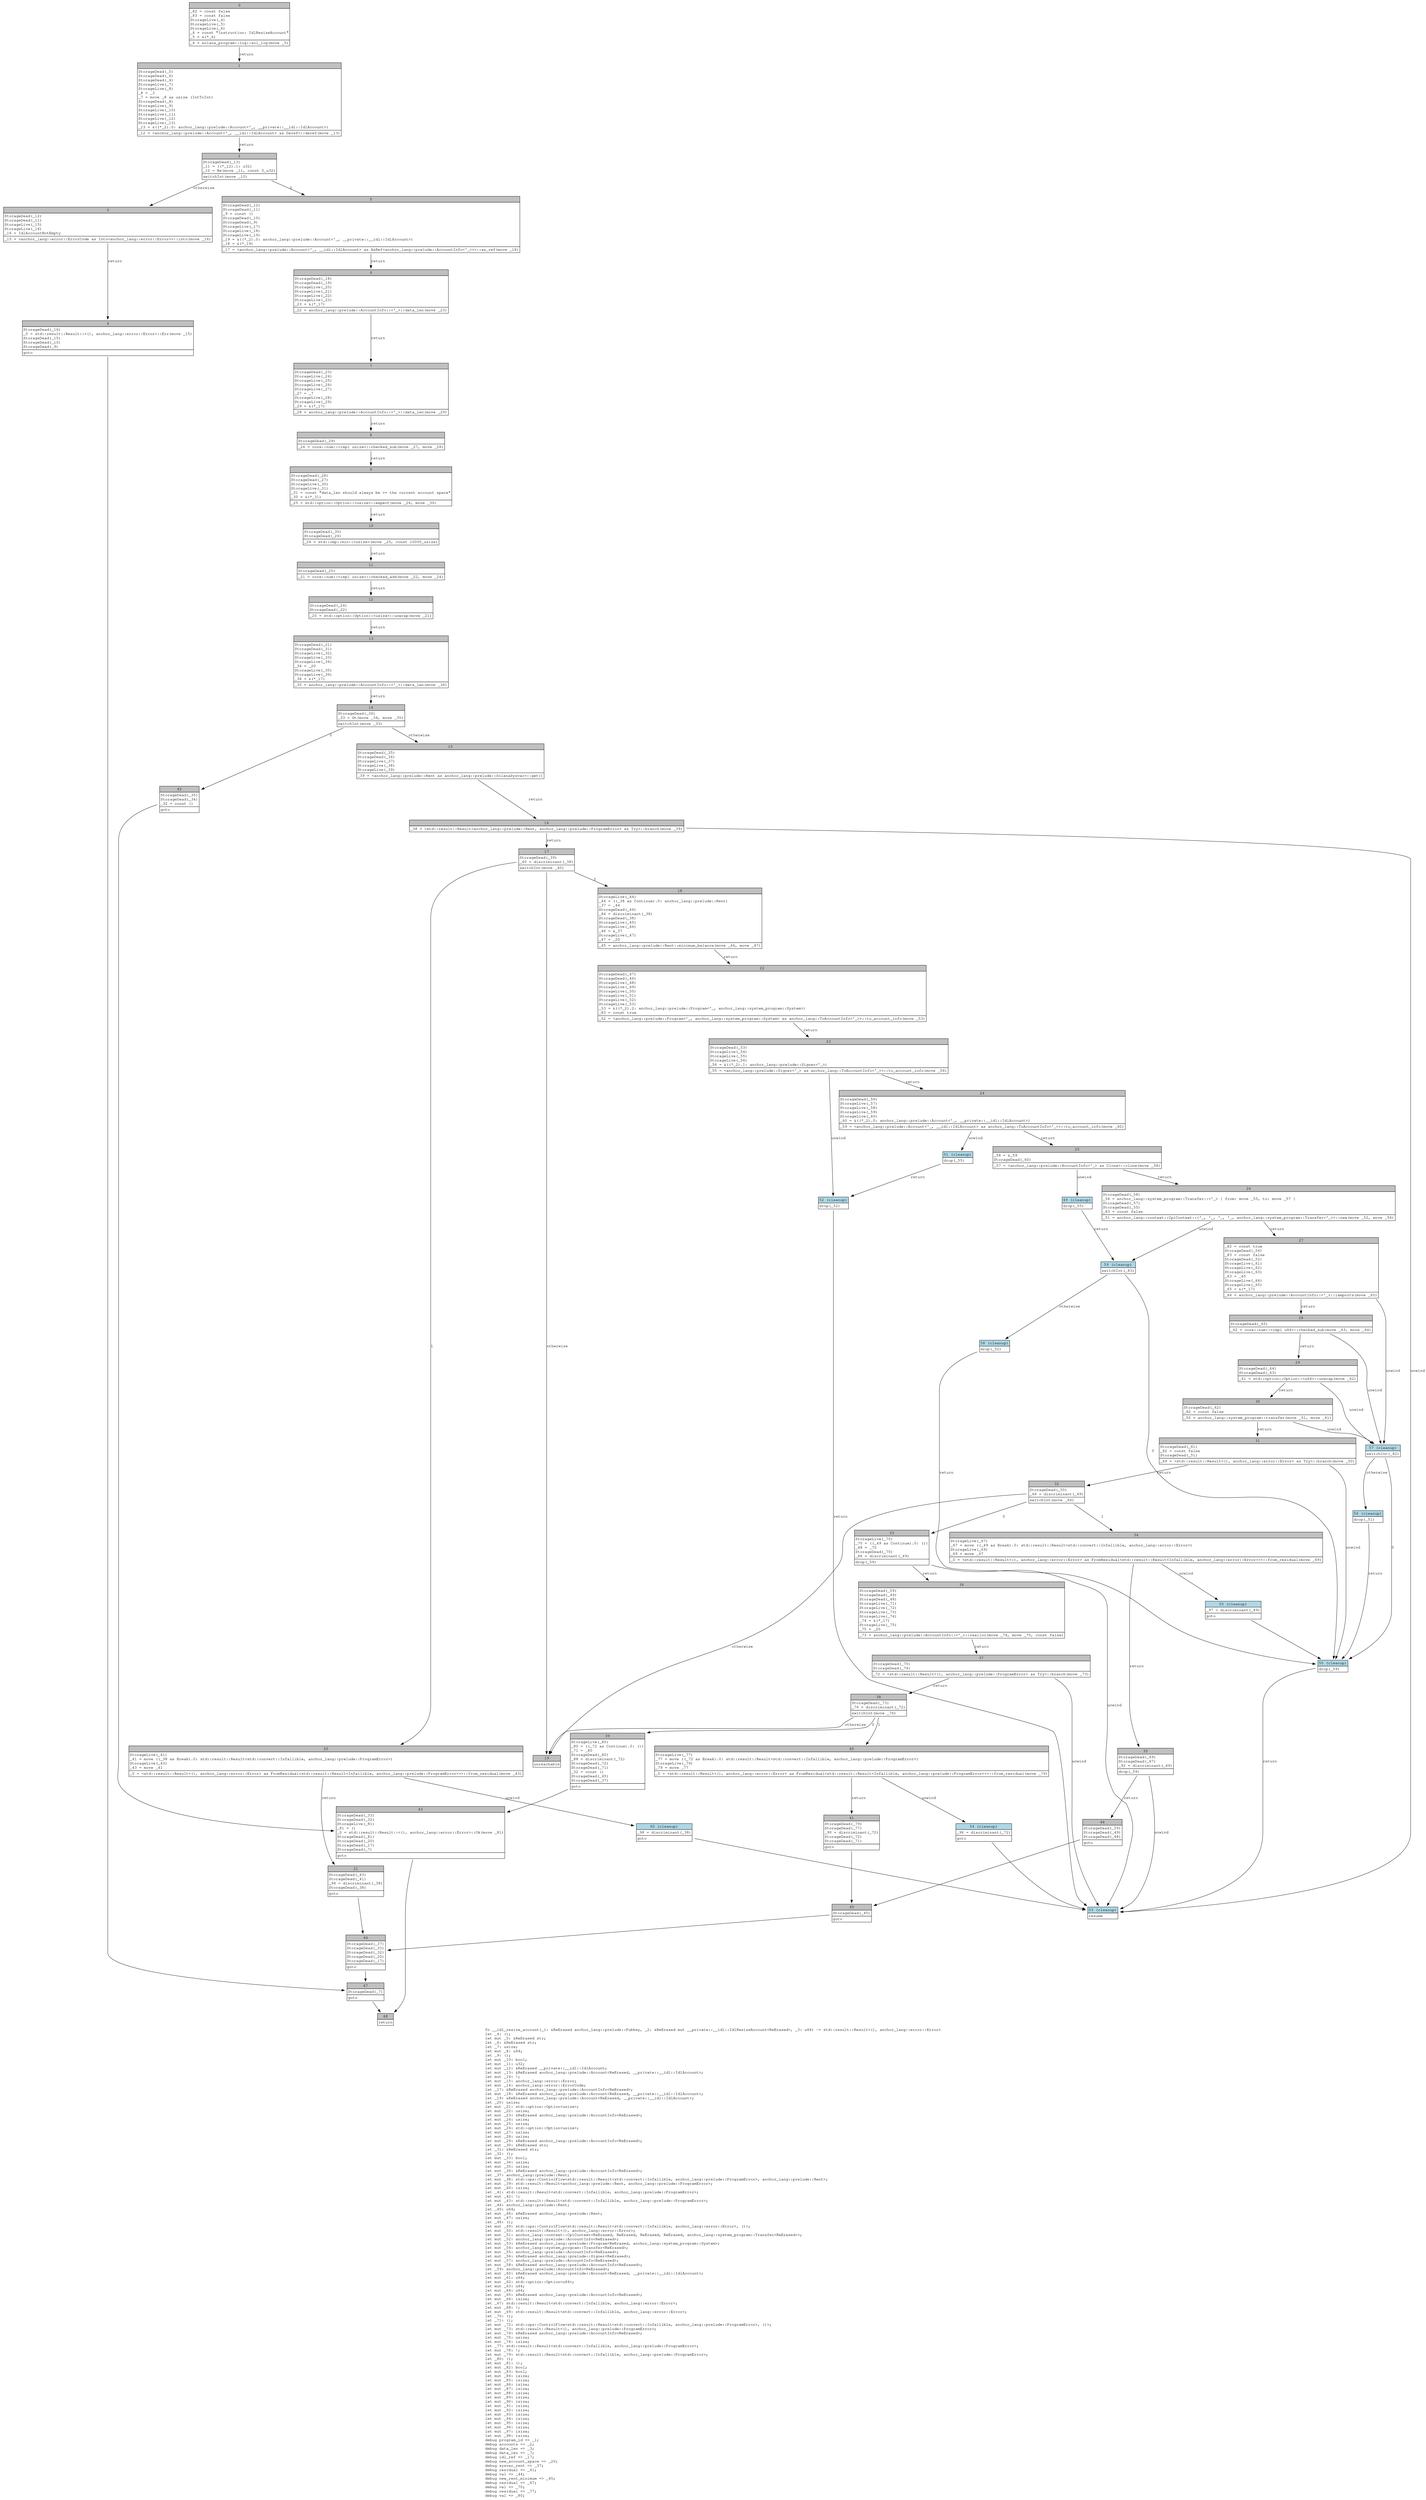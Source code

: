 digraph Mir_0_12487 {
    graph [fontname="Courier, monospace"];
    node [fontname="Courier, monospace"];
    edge [fontname="Courier, monospace"];
    label=<fn __idl_resize_account(_1: &amp;ReErased anchor_lang::prelude::Pubkey, _2: &amp;ReErased mut __private::__idl::IdlResizeAccount&lt;ReErased&gt;, _3: u64) -&gt; std::result::Result&lt;(), anchor_lang::error::Error&gt;<br align="left"/>let _4: ();<br align="left"/>let mut _5: &amp;ReErased str;<br align="left"/>let _6: &amp;ReErased str;<br align="left"/>let _7: usize;<br align="left"/>let mut _8: u64;<br align="left"/>let _9: ();<br align="left"/>let mut _10: bool;<br align="left"/>let mut _11: u32;<br align="left"/>let mut _12: &amp;ReErased __private::__idl::IdlAccount;<br align="left"/>let mut _13: &amp;ReErased anchor_lang::prelude::Account&lt;ReErased, __private::__idl::IdlAccount&gt;;<br align="left"/>let mut _14: !;<br align="left"/>let mut _15: anchor_lang::error::Error;<br align="left"/>let mut _16: anchor_lang::error::ErrorCode;<br align="left"/>let _17: &amp;ReErased anchor_lang::prelude::AccountInfo&lt;ReErased&gt;;<br align="left"/>let mut _18: &amp;ReErased anchor_lang::prelude::Account&lt;ReErased, __private::__idl::IdlAccount&gt;;<br align="left"/>let _19: &amp;ReErased anchor_lang::prelude::Account&lt;ReErased, __private::__idl::IdlAccount&gt;;<br align="left"/>let _20: usize;<br align="left"/>let mut _21: std::option::Option&lt;usize&gt;;<br align="left"/>let mut _22: usize;<br align="left"/>let mut _23: &amp;ReErased anchor_lang::prelude::AccountInfo&lt;ReErased&gt;;<br align="left"/>let mut _24: usize;<br align="left"/>let mut _25: usize;<br align="left"/>let mut _26: std::option::Option&lt;usize&gt;;<br align="left"/>let mut _27: usize;<br align="left"/>let mut _28: usize;<br align="left"/>let mut _29: &amp;ReErased anchor_lang::prelude::AccountInfo&lt;ReErased&gt;;<br align="left"/>let mut _30: &amp;ReErased str;<br align="left"/>let _31: &amp;ReErased str;<br align="left"/>let _32: ();<br align="left"/>let mut _33: bool;<br align="left"/>let mut _34: usize;<br align="left"/>let mut _35: usize;<br align="left"/>let mut _36: &amp;ReErased anchor_lang::prelude::AccountInfo&lt;ReErased&gt;;<br align="left"/>let _37: anchor_lang::prelude::Rent;<br align="left"/>let mut _38: std::ops::ControlFlow&lt;std::result::Result&lt;std::convert::Infallible, anchor_lang::prelude::ProgramError&gt;, anchor_lang::prelude::Rent&gt;;<br align="left"/>let mut _39: std::result::Result&lt;anchor_lang::prelude::Rent, anchor_lang::prelude::ProgramError&gt;;<br align="left"/>let mut _40: isize;<br align="left"/>let _41: std::result::Result&lt;std::convert::Infallible, anchor_lang::prelude::ProgramError&gt;;<br align="left"/>let mut _42: !;<br align="left"/>let mut _43: std::result::Result&lt;std::convert::Infallible, anchor_lang::prelude::ProgramError&gt;;<br align="left"/>let _44: anchor_lang::prelude::Rent;<br align="left"/>let _45: u64;<br align="left"/>let mut _46: &amp;ReErased anchor_lang::prelude::Rent;<br align="left"/>let mut _47: usize;<br align="left"/>let _48: ();<br align="left"/>let mut _49: std::ops::ControlFlow&lt;std::result::Result&lt;std::convert::Infallible, anchor_lang::error::Error&gt;, ()&gt;;<br align="left"/>let mut _50: std::result::Result&lt;(), anchor_lang::error::Error&gt;;<br align="left"/>let mut _51: anchor_lang::context::CpiContext&lt;ReErased, ReErased, ReErased, ReErased, anchor_lang::system_program::Transfer&lt;ReErased&gt;&gt;;<br align="left"/>let mut _52: anchor_lang::prelude::AccountInfo&lt;ReErased&gt;;<br align="left"/>let mut _53: &amp;ReErased anchor_lang::prelude::Program&lt;ReErased, anchor_lang::system_program::System&gt;;<br align="left"/>let mut _54: anchor_lang::system_program::Transfer&lt;ReErased&gt;;<br align="left"/>let mut _55: anchor_lang::prelude::AccountInfo&lt;ReErased&gt;;<br align="left"/>let mut _56: &amp;ReErased anchor_lang::prelude::Signer&lt;ReErased&gt;;<br align="left"/>let mut _57: anchor_lang::prelude::AccountInfo&lt;ReErased&gt;;<br align="left"/>let mut _58: &amp;ReErased anchor_lang::prelude::AccountInfo&lt;ReErased&gt;;<br align="left"/>let _59: anchor_lang::prelude::AccountInfo&lt;ReErased&gt;;<br align="left"/>let mut _60: &amp;ReErased anchor_lang::prelude::Account&lt;ReErased, __private::__idl::IdlAccount&gt;;<br align="left"/>let mut _61: u64;<br align="left"/>let mut _62: std::option::Option&lt;u64&gt;;<br align="left"/>let mut _63: u64;<br align="left"/>let mut _64: u64;<br align="left"/>let mut _65: &amp;ReErased anchor_lang::prelude::AccountInfo&lt;ReErased&gt;;<br align="left"/>let mut _66: isize;<br align="left"/>let _67: std::result::Result&lt;std::convert::Infallible, anchor_lang::error::Error&gt;;<br align="left"/>let mut _68: !;<br align="left"/>let mut _69: std::result::Result&lt;std::convert::Infallible, anchor_lang::error::Error&gt;;<br align="left"/>let _70: ();<br align="left"/>let _71: ();<br align="left"/>let mut _72: std::ops::ControlFlow&lt;std::result::Result&lt;std::convert::Infallible, anchor_lang::prelude::ProgramError&gt;, ()&gt;;<br align="left"/>let mut _73: std::result::Result&lt;(), anchor_lang::prelude::ProgramError&gt;;<br align="left"/>let mut _74: &amp;ReErased anchor_lang::prelude::AccountInfo&lt;ReErased&gt;;<br align="left"/>let mut _75: usize;<br align="left"/>let mut _76: isize;<br align="left"/>let _77: std::result::Result&lt;std::convert::Infallible, anchor_lang::prelude::ProgramError&gt;;<br align="left"/>let mut _78: !;<br align="left"/>let mut _79: std::result::Result&lt;std::convert::Infallible, anchor_lang::prelude::ProgramError&gt;;<br align="left"/>let _80: ();<br align="left"/>let mut _81: ();<br align="left"/>let mut _82: bool;<br align="left"/>let mut _83: bool;<br align="left"/>let mut _84: isize;<br align="left"/>let mut _85: isize;<br align="left"/>let mut _86: isize;<br align="left"/>let mut _87: isize;<br align="left"/>let mut _88: isize;<br align="left"/>let mut _89: isize;<br align="left"/>let mut _90: isize;<br align="left"/>let mut _91: isize;<br align="left"/>let mut _92: isize;<br align="left"/>let mut _93: isize;<br align="left"/>let mut _94: isize;<br align="left"/>let mut _95: isize;<br align="left"/>let mut _96: isize;<br align="left"/>let mut _97: isize;<br align="left"/>let mut _98: isize;<br align="left"/>debug program_id =&gt; _1;<br align="left"/>debug accounts =&gt; _2;<br align="left"/>debug data_len =&gt; _3;<br align="left"/>debug data_len =&gt; _7;<br align="left"/>debug idl_ref =&gt; _17;<br align="left"/>debug new_account_space =&gt; _20;<br align="left"/>debug sysvar_rent =&gt; _37;<br align="left"/>debug residual =&gt; _41;<br align="left"/>debug val =&gt; _44;<br align="left"/>debug new_rent_minimum =&gt; _45;<br align="left"/>debug residual =&gt; _67;<br align="left"/>debug val =&gt; _70;<br align="left"/>debug residual =&gt; _77;<br align="left"/>debug val =&gt; _80;<br align="left"/>>;
    bb0__0_12487 [shape="none", label=<<table border="0" cellborder="1" cellspacing="0"><tr><td bgcolor="gray" align="center" colspan="1">0</td></tr><tr><td align="left" balign="left">_82 = const false<br/>_83 = const false<br/>StorageLive(_4)<br/>StorageLive(_5)<br/>StorageLive(_6)<br/>_6 = const &quot;Instruction: IdlResizeAccount&quot;<br/>_5 = &amp;(*_6)<br/></td></tr><tr><td align="left">_4 = solana_program::log::sol_log(move _5)</td></tr></table>>];
    bb1__0_12487 [shape="none", label=<<table border="0" cellborder="1" cellspacing="0"><tr><td bgcolor="gray" align="center" colspan="1">1</td></tr><tr><td align="left" balign="left">StorageDead(_5)<br/>StorageDead(_6)<br/>StorageDead(_4)<br/>StorageLive(_7)<br/>StorageLive(_8)<br/>_8 = _3<br/>_7 = move _8 as usize (IntToInt)<br/>StorageDead(_8)<br/>StorageLive(_9)<br/>StorageLive(_10)<br/>StorageLive(_11)<br/>StorageLive(_12)<br/>StorageLive(_13)<br/>_13 = &amp;((*_2).0: anchor_lang::prelude::Account&lt;'_, __private::__idl::IdlAccount&gt;)<br/></td></tr><tr><td align="left">_12 = &lt;anchor_lang::prelude::Account&lt;'_, __idl::IdlAccount&gt; as Deref&gt;::deref(move _13)</td></tr></table>>];
    bb2__0_12487 [shape="none", label=<<table border="0" cellborder="1" cellspacing="0"><tr><td bgcolor="gray" align="center" colspan="1">2</td></tr><tr><td align="left" balign="left">StorageDead(_13)<br/>_11 = ((*_12).1: u32)<br/>_10 = Ne(move _11, const 0_u32)<br/></td></tr><tr><td align="left">switchInt(move _10)</td></tr></table>>];
    bb3__0_12487 [shape="none", label=<<table border="0" cellborder="1" cellspacing="0"><tr><td bgcolor="gray" align="center" colspan="1">3</td></tr><tr><td align="left" balign="left">StorageDead(_12)<br/>StorageDead(_11)<br/>StorageLive(_15)<br/>StorageLive(_16)<br/>_16 = IdlAccountNotEmpty<br/></td></tr><tr><td align="left">_15 = &lt;anchor_lang::error::ErrorCode as Into&lt;anchor_lang::error::Error&gt;&gt;::into(move _16)</td></tr></table>>];
    bb4__0_12487 [shape="none", label=<<table border="0" cellborder="1" cellspacing="0"><tr><td bgcolor="gray" align="center" colspan="1">4</td></tr><tr><td align="left" balign="left">StorageDead(_16)<br/>_0 = std::result::Result::&lt;(), anchor_lang::error::Error&gt;::Err(move _15)<br/>StorageDead(_15)<br/>StorageDead(_10)<br/>StorageDead(_9)<br/></td></tr><tr><td align="left">goto</td></tr></table>>];
    bb5__0_12487 [shape="none", label=<<table border="0" cellborder="1" cellspacing="0"><tr><td bgcolor="gray" align="center" colspan="1">5</td></tr><tr><td align="left" balign="left">StorageDead(_12)<br/>StorageDead(_11)<br/>_9 = const ()<br/>StorageDead(_10)<br/>StorageDead(_9)<br/>StorageLive(_17)<br/>StorageLive(_18)<br/>StorageLive(_19)<br/>_19 = &amp;((*_2).0: anchor_lang::prelude::Account&lt;'_, __private::__idl::IdlAccount&gt;)<br/>_18 = &amp;(*_19)<br/></td></tr><tr><td align="left">_17 = &lt;anchor_lang::prelude::Account&lt;'_, __idl::IdlAccount&gt; as AsRef&lt;anchor_lang::prelude::AccountInfo&lt;'_&gt;&gt;&gt;::as_ref(move _18)</td></tr></table>>];
    bb6__0_12487 [shape="none", label=<<table border="0" cellborder="1" cellspacing="0"><tr><td bgcolor="gray" align="center" colspan="1">6</td></tr><tr><td align="left" balign="left">StorageDead(_18)<br/>StorageDead(_19)<br/>StorageLive(_20)<br/>StorageLive(_21)<br/>StorageLive(_22)<br/>StorageLive(_23)<br/>_23 = &amp;(*_17)<br/></td></tr><tr><td align="left">_22 = anchor_lang::prelude::AccountInfo::&lt;'_&gt;::data_len(move _23)</td></tr></table>>];
    bb7__0_12487 [shape="none", label=<<table border="0" cellborder="1" cellspacing="0"><tr><td bgcolor="gray" align="center" colspan="1">7</td></tr><tr><td align="left" balign="left">StorageDead(_23)<br/>StorageLive(_24)<br/>StorageLive(_25)<br/>StorageLive(_26)<br/>StorageLive(_27)<br/>_27 = _7<br/>StorageLive(_28)<br/>StorageLive(_29)<br/>_29 = &amp;(*_17)<br/></td></tr><tr><td align="left">_28 = anchor_lang::prelude::AccountInfo::&lt;'_&gt;::data_len(move _29)</td></tr></table>>];
    bb8__0_12487 [shape="none", label=<<table border="0" cellborder="1" cellspacing="0"><tr><td bgcolor="gray" align="center" colspan="1">8</td></tr><tr><td align="left" balign="left">StorageDead(_29)<br/></td></tr><tr><td align="left">_26 = core::num::&lt;impl usize&gt;::checked_sub(move _27, move _28)</td></tr></table>>];
    bb9__0_12487 [shape="none", label=<<table border="0" cellborder="1" cellspacing="0"><tr><td bgcolor="gray" align="center" colspan="1">9</td></tr><tr><td align="left" balign="left">StorageDead(_28)<br/>StorageDead(_27)<br/>StorageLive(_30)<br/>StorageLive(_31)<br/>_31 = const &quot;data_len should always be &gt;= the current account space&quot;<br/>_30 = &amp;(*_31)<br/></td></tr><tr><td align="left">_25 = std::option::Option::&lt;usize&gt;::expect(move _26, move _30)</td></tr></table>>];
    bb10__0_12487 [shape="none", label=<<table border="0" cellborder="1" cellspacing="0"><tr><td bgcolor="gray" align="center" colspan="1">10</td></tr><tr><td align="left" balign="left">StorageDead(_30)<br/>StorageDead(_26)<br/></td></tr><tr><td align="left">_24 = std::cmp::min::&lt;usize&gt;(move _25, const 10000_usize)</td></tr></table>>];
    bb11__0_12487 [shape="none", label=<<table border="0" cellborder="1" cellspacing="0"><tr><td bgcolor="gray" align="center" colspan="1">11</td></tr><tr><td align="left" balign="left">StorageDead(_25)<br/></td></tr><tr><td align="left">_21 = core::num::&lt;impl usize&gt;::checked_add(move _22, move _24)</td></tr></table>>];
    bb12__0_12487 [shape="none", label=<<table border="0" cellborder="1" cellspacing="0"><tr><td bgcolor="gray" align="center" colspan="1">12</td></tr><tr><td align="left" balign="left">StorageDead(_24)<br/>StorageDead(_22)<br/></td></tr><tr><td align="left">_20 = std::option::Option::&lt;usize&gt;::unwrap(move _21)</td></tr></table>>];
    bb13__0_12487 [shape="none", label=<<table border="0" cellborder="1" cellspacing="0"><tr><td bgcolor="gray" align="center" colspan="1">13</td></tr><tr><td align="left" balign="left">StorageDead(_21)<br/>StorageDead(_31)<br/>StorageLive(_32)<br/>StorageLive(_33)<br/>StorageLive(_34)<br/>_34 = _20<br/>StorageLive(_35)<br/>StorageLive(_36)<br/>_36 = &amp;(*_17)<br/></td></tr><tr><td align="left">_35 = anchor_lang::prelude::AccountInfo::&lt;'_&gt;::data_len(move _36)</td></tr></table>>];
    bb14__0_12487 [shape="none", label=<<table border="0" cellborder="1" cellspacing="0"><tr><td bgcolor="gray" align="center" colspan="1">14</td></tr><tr><td align="left" balign="left">StorageDead(_36)<br/>_33 = Gt(move _34, move _35)<br/></td></tr><tr><td align="left">switchInt(move _33)</td></tr></table>>];
    bb15__0_12487 [shape="none", label=<<table border="0" cellborder="1" cellspacing="0"><tr><td bgcolor="gray" align="center" colspan="1">15</td></tr><tr><td align="left" balign="left">StorageDead(_35)<br/>StorageDead(_34)<br/>StorageLive(_37)<br/>StorageLive(_38)<br/>StorageLive(_39)<br/></td></tr><tr><td align="left">_39 = &lt;anchor_lang::prelude::Rent as anchor_lang::prelude::SolanaSysvar&gt;::get()</td></tr></table>>];
    bb16__0_12487 [shape="none", label=<<table border="0" cellborder="1" cellspacing="0"><tr><td bgcolor="gray" align="center" colspan="1">16</td></tr><tr><td align="left">_38 = &lt;std::result::Result&lt;anchor_lang::prelude::Rent, anchor_lang::prelude::ProgramError&gt; as Try&gt;::branch(move _39)</td></tr></table>>];
    bb17__0_12487 [shape="none", label=<<table border="0" cellborder="1" cellspacing="0"><tr><td bgcolor="gray" align="center" colspan="1">17</td></tr><tr><td align="left" balign="left">StorageDead(_39)<br/>_40 = discriminant(_38)<br/></td></tr><tr><td align="left">switchInt(move _40)</td></tr></table>>];
    bb18__0_12487 [shape="none", label=<<table border="0" cellborder="1" cellspacing="0"><tr><td bgcolor="gray" align="center" colspan="1">18</td></tr><tr><td align="left" balign="left">StorageLive(_44)<br/>_44 = ((_38 as Continue).0: anchor_lang::prelude::Rent)<br/>_37 = _44<br/>StorageDead(_44)<br/>_84 = discriminant(_38)<br/>StorageDead(_38)<br/>StorageLive(_45)<br/>StorageLive(_46)<br/>_46 = &amp;_37<br/>StorageLive(_47)<br/>_47 = _20<br/></td></tr><tr><td align="left">_45 = anchor_lang::prelude::Rent::minimum_balance(move _46, move _47)</td></tr></table>>];
    bb19__0_12487 [shape="none", label=<<table border="0" cellborder="1" cellspacing="0"><tr><td bgcolor="gray" align="center" colspan="1">19</td></tr><tr><td align="left">unreachable</td></tr></table>>];
    bb20__0_12487 [shape="none", label=<<table border="0" cellborder="1" cellspacing="0"><tr><td bgcolor="gray" align="center" colspan="1">20</td></tr><tr><td align="left" balign="left">StorageLive(_41)<br/>_41 = move ((_38 as Break).0: std::result::Result&lt;std::convert::Infallible, anchor_lang::prelude::ProgramError&gt;)<br/>StorageLive(_43)<br/>_43 = move _41<br/></td></tr><tr><td align="left">_0 = &lt;std::result::Result&lt;(), anchor_lang::error::Error&gt; as FromResidual&lt;std::result::Result&lt;Infallible, anchor_lang::prelude::ProgramError&gt;&gt;&gt;::from_residual(move _43)</td></tr></table>>];
    bb21__0_12487 [shape="none", label=<<table border="0" cellborder="1" cellspacing="0"><tr><td bgcolor="gray" align="center" colspan="1">21</td></tr><tr><td align="left" balign="left">StorageDead(_43)<br/>StorageDead(_41)<br/>_94 = discriminant(_38)<br/>StorageDead(_38)<br/></td></tr><tr><td align="left">goto</td></tr></table>>];
    bb22__0_12487 [shape="none", label=<<table border="0" cellborder="1" cellspacing="0"><tr><td bgcolor="gray" align="center" colspan="1">22</td></tr><tr><td align="left" balign="left">StorageDead(_47)<br/>StorageDead(_46)<br/>StorageLive(_48)<br/>StorageLive(_49)<br/>StorageLive(_50)<br/>StorageLive(_51)<br/>StorageLive(_52)<br/>StorageLive(_53)<br/>_53 = &amp;((*_2).2: anchor_lang::prelude::Program&lt;'_, anchor_lang::system_program::System&gt;)<br/>_83 = const true<br/></td></tr><tr><td align="left">_52 = &lt;anchor_lang::prelude::Program&lt;'_, anchor_lang::system_program::System&gt; as anchor_lang::ToAccountInfo&lt;'_&gt;&gt;::to_account_info(move _53)</td></tr></table>>];
    bb23__0_12487 [shape="none", label=<<table border="0" cellborder="1" cellspacing="0"><tr><td bgcolor="gray" align="center" colspan="1">23</td></tr><tr><td align="left" balign="left">StorageDead(_53)<br/>StorageLive(_54)<br/>StorageLive(_55)<br/>StorageLive(_56)<br/>_56 = &amp;((*_2).1: anchor_lang::prelude::Signer&lt;'_&gt;)<br/></td></tr><tr><td align="left">_55 = &lt;anchor_lang::prelude::Signer&lt;'_&gt; as anchor_lang::ToAccountInfo&lt;'_&gt;&gt;::to_account_info(move _56)</td></tr></table>>];
    bb24__0_12487 [shape="none", label=<<table border="0" cellborder="1" cellspacing="0"><tr><td bgcolor="gray" align="center" colspan="1">24</td></tr><tr><td align="left" balign="left">StorageDead(_56)<br/>StorageLive(_57)<br/>StorageLive(_58)<br/>StorageLive(_59)<br/>StorageLive(_60)<br/>_60 = &amp;((*_2).0: anchor_lang::prelude::Account&lt;'_, __private::__idl::IdlAccount&gt;)<br/></td></tr><tr><td align="left">_59 = &lt;anchor_lang::prelude::Account&lt;'_, __idl::IdlAccount&gt; as anchor_lang::ToAccountInfo&lt;'_&gt;&gt;::to_account_info(move _60)</td></tr></table>>];
    bb25__0_12487 [shape="none", label=<<table border="0" cellborder="1" cellspacing="0"><tr><td bgcolor="gray" align="center" colspan="1">25</td></tr><tr><td align="left" balign="left">_58 = &amp;_59<br/>StorageDead(_60)<br/></td></tr><tr><td align="left">_57 = &lt;anchor_lang::prelude::AccountInfo&lt;'_&gt; as Clone&gt;::clone(move _58)</td></tr></table>>];
    bb26__0_12487 [shape="none", label=<<table border="0" cellborder="1" cellspacing="0"><tr><td bgcolor="gray" align="center" colspan="1">26</td></tr><tr><td align="left" balign="left">StorageDead(_58)<br/>_54 = anchor_lang::system_program::Transfer::&lt;'_&gt; { from: move _55, to: move _57 }<br/>StorageDead(_57)<br/>StorageDead(_55)<br/>_83 = const false<br/></td></tr><tr><td align="left">_51 = anchor_lang::context::CpiContext::&lt;'_, '_, '_, '_, anchor_lang::system_program::Transfer&lt;'_&gt;&gt;::new(move _52, move _54)</td></tr></table>>];
    bb27__0_12487 [shape="none", label=<<table border="0" cellborder="1" cellspacing="0"><tr><td bgcolor="gray" align="center" colspan="1">27</td></tr><tr><td align="left" balign="left">_82 = const true<br/>StorageDead(_54)<br/>_83 = const false<br/>StorageDead(_52)<br/>StorageLive(_61)<br/>StorageLive(_62)<br/>StorageLive(_63)<br/>_63 = _45<br/>StorageLive(_64)<br/>StorageLive(_65)<br/>_65 = &amp;(*_17)<br/></td></tr><tr><td align="left">_64 = anchor_lang::prelude::AccountInfo::&lt;'_&gt;::lamports(move _65)</td></tr></table>>];
    bb28__0_12487 [shape="none", label=<<table border="0" cellborder="1" cellspacing="0"><tr><td bgcolor="gray" align="center" colspan="1">28</td></tr><tr><td align="left" balign="left">StorageDead(_65)<br/></td></tr><tr><td align="left">_62 = core::num::&lt;impl u64&gt;::checked_sub(move _63, move _64)</td></tr></table>>];
    bb29__0_12487 [shape="none", label=<<table border="0" cellborder="1" cellspacing="0"><tr><td bgcolor="gray" align="center" colspan="1">29</td></tr><tr><td align="left" balign="left">StorageDead(_64)<br/>StorageDead(_63)<br/></td></tr><tr><td align="left">_61 = std::option::Option::&lt;u64&gt;::unwrap(move _62)</td></tr></table>>];
    bb30__0_12487 [shape="none", label=<<table border="0" cellborder="1" cellspacing="0"><tr><td bgcolor="gray" align="center" colspan="1">30</td></tr><tr><td align="left" balign="left">StorageDead(_62)<br/>_82 = const false<br/></td></tr><tr><td align="left">_50 = anchor_lang::system_program::transfer(move _51, move _61)</td></tr></table>>];
    bb31__0_12487 [shape="none", label=<<table border="0" cellborder="1" cellspacing="0"><tr><td bgcolor="gray" align="center" colspan="1">31</td></tr><tr><td align="left" balign="left">StorageDead(_61)<br/>_82 = const false<br/>StorageDead(_51)<br/></td></tr><tr><td align="left">_49 = &lt;std::result::Result&lt;(), anchor_lang::error::Error&gt; as Try&gt;::branch(move _50)</td></tr></table>>];
    bb32__0_12487 [shape="none", label=<<table border="0" cellborder="1" cellspacing="0"><tr><td bgcolor="gray" align="center" colspan="1">32</td></tr><tr><td align="left" balign="left">StorageDead(_50)<br/>_66 = discriminant(_49)<br/></td></tr><tr><td align="left">switchInt(move _66)</td></tr></table>>];
    bb33__0_12487 [shape="none", label=<<table border="0" cellborder="1" cellspacing="0"><tr><td bgcolor="gray" align="center" colspan="1">33</td></tr><tr><td align="left" balign="left">StorageLive(_70)<br/>_70 = ((_49 as Continue).0: ())<br/>_48 = _70<br/>StorageDead(_70)<br/>_86 = discriminant(_49)<br/></td></tr><tr><td align="left">drop(_59)</td></tr></table>>];
    bb34__0_12487 [shape="none", label=<<table border="0" cellborder="1" cellspacing="0"><tr><td bgcolor="gray" align="center" colspan="1">34</td></tr><tr><td align="left" balign="left">StorageLive(_67)<br/>_67 = move ((_49 as Break).0: std::result::Result&lt;std::convert::Infallible, anchor_lang::error::Error&gt;)<br/>StorageLive(_69)<br/>_69 = move _67<br/></td></tr><tr><td align="left">_0 = &lt;std::result::Result&lt;(), anchor_lang::error::Error&gt; as FromResidual&lt;std::result::Result&lt;Infallible, anchor_lang::error::Error&gt;&gt;&gt;::from_residual(move _69)</td></tr></table>>];
    bb35__0_12487 [shape="none", label=<<table border="0" cellborder="1" cellspacing="0"><tr><td bgcolor="gray" align="center" colspan="1">35</td></tr><tr><td align="left" balign="left">StorageDead(_69)<br/>StorageDead(_67)<br/>_92 = discriminant(_49)<br/></td></tr><tr><td align="left">drop(_59)</td></tr></table>>];
    bb36__0_12487 [shape="none", label=<<table border="0" cellborder="1" cellspacing="0"><tr><td bgcolor="gray" align="center" colspan="1">36</td></tr><tr><td align="left" balign="left">StorageDead(_59)<br/>StorageDead(_49)<br/>StorageDead(_48)<br/>StorageLive(_71)<br/>StorageLive(_72)<br/>StorageLive(_73)<br/>StorageLive(_74)<br/>_74 = &amp;(*_17)<br/>StorageLive(_75)<br/>_75 = _20<br/></td></tr><tr><td align="left">_73 = anchor_lang::prelude::AccountInfo::&lt;'_&gt;::realloc(move _74, move _75, const false)</td></tr></table>>];
    bb37__0_12487 [shape="none", label=<<table border="0" cellborder="1" cellspacing="0"><tr><td bgcolor="gray" align="center" colspan="1">37</td></tr><tr><td align="left" balign="left">StorageDead(_75)<br/>StorageDead(_74)<br/></td></tr><tr><td align="left">_72 = &lt;std::result::Result&lt;(), anchor_lang::prelude::ProgramError&gt; as Try&gt;::branch(move _73)</td></tr></table>>];
    bb38__0_12487 [shape="none", label=<<table border="0" cellborder="1" cellspacing="0"><tr><td bgcolor="gray" align="center" colspan="1">38</td></tr><tr><td align="left" balign="left">StorageDead(_73)<br/>_76 = discriminant(_72)<br/></td></tr><tr><td align="left">switchInt(move _76)</td></tr></table>>];
    bb39__0_12487 [shape="none", label=<<table border="0" cellborder="1" cellspacing="0"><tr><td bgcolor="gray" align="center" colspan="1">39</td></tr><tr><td align="left" balign="left">StorageLive(_80)<br/>_80 = ((_72 as Continue).0: ())<br/>_71 = _80<br/>StorageDead(_80)<br/>_88 = discriminant(_72)<br/>StorageDead(_72)<br/>StorageDead(_71)<br/>_32 = const ()<br/>StorageDead(_45)<br/>StorageDead(_37)<br/></td></tr><tr><td align="left">goto</td></tr></table>>];
    bb40__0_12487 [shape="none", label=<<table border="0" cellborder="1" cellspacing="0"><tr><td bgcolor="gray" align="center" colspan="1">40</td></tr><tr><td align="left" balign="left">StorageLive(_77)<br/>_77 = move ((_72 as Break).0: std::result::Result&lt;std::convert::Infallible, anchor_lang::prelude::ProgramError&gt;)<br/>StorageLive(_79)<br/>_79 = move _77<br/></td></tr><tr><td align="left">_0 = &lt;std::result::Result&lt;(), anchor_lang::error::Error&gt; as FromResidual&lt;std::result::Result&lt;Infallible, anchor_lang::prelude::ProgramError&gt;&gt;&gt;::from_residual(move _79)</td></tr></table>>];
    bb41__0_12487 [shape="none", label=<<table border="0" cellborder="1" cellspacing="0"><tr><td bgcolor="gray" align="center" colspan="1">41</td></tr><tr><td align="left" balign="left">StorageDead(_79)<br/>StorageDead(_77)<br/>_90 = discriminant(_72)<br/>StorageDead(_72)<br/>StorageDead(_71)<br/></td></tr><tr><td align="left">goto</td></tr></table>>];
    bb42__0_12487 [shape="none", label=<<table border="0" cellborder="1" cellspacing="0"><tr><td bgcolor="gray" align="center" colspan="1">42</td></tr><tr><td align="left" balign="left">StorageDead(_35)<br/>StorageDead(_34)<br/>_32 = const ()<br/></td></tr><tr><td align="left">goto</td></tr></table>>];
    bb43__0_12487 [shape="none", label=<<table border="0" cellborder="1" cellspacing="0"><tr><td bgcolor="gray" align="center" colspan="1">43</td></tr><tr><td align="left" balign="left">StorageDead(_33)<br/>StorageDead(_32)<br/>StorageLive(_81)<br/>_81 = ()<br/>_0 = std::result::Result::&lt;(), anchor_lang::error::Error&gt;::Ok(move _81)<br/>StorageDead(_81)<br/>StorageDead(_20)<br/>StorageDead(_17)<br/>StorageDead(_7)<br/></td></tr><tr><td align="left">goto</td></tr></table>>];
    bb44__0_12487 [shape="none", label=<<table border="0" cellborder="1" cellspacing="0"><tr><td bgcolor="gray" align="center" colspan="1">44</td></tr><tr><td align="left" balign="left">StorageDead(_59)<br/>StorageDead(_49)<br/>StorageDead(_48)<br/></td></tr><tr><td align="left">goto</td></tr></table>>];
    bb45__0_12487 [shape="none", label=<<table border="0" cellborder="1" cellspacing="0"><tr><td bgcolor="gray" align="center" colspan="1">45</td></tr><tr><td align="left" balign="left">StorageDead(_45)<br/></td></tr><tr><td align="left">goto</td></tr></table>>];
    bb46__0_12487 [shape="none", label=<<table border="0" cellborder="1" cellspacing="0"><tr><td bgcolor="gray" align="center" colspan="1">46</td></tr><tr><td align="left" balign="left">StorageDead(_37)<br/>StorageDead(_33)<br/>StorageDead(_32)<br/>StorageDead(_20)<br/>StorageDead(_17)<br/></td></tr><tr><td align="left">goto</td></tr></table>>];
    bb47__0_12487 [shape="none", label=<<table border="0" cellborder="1" cellspacing="0"><tr><td bgcolor="gray" align="center" colspan="1">47</td></tr><tr><td align="left" balign="left">StorageDead(_7)<br/></td></tr><tr><td align="left">goto</td></tr></table>>];
    bb48__0_12487 [shape="none", label=<<table border="0" cellborder="1" cellspacing="0"><tr><td bgcolor="gray" align="center" colspan="1">48</td></tr><tr><td align="left">return</td></tr></table>>];
    bb49__0_12487 [shape="none", label=<<table border="0" cellborder="1" cellspacing="0"><tr><td bgcolor="lightblue" align="center" colspan="1">49 (cleanup)</td></tr><tr><td align="left">drop(_55)</td></tr></table>>];
    bb50__0_12487 [shape="none", label=<<table border="0" cellborder="1" cellspacing="0"><tr><td bgcolor="lightblue" align="center" colspan="1">50 (cleanup)</td></tr><tr><td align="left">drop(_59)</td></tr></table>>];
    bb51__0_12487 [shape="none", label=<<table border="0" cellborder="1" cellspacing="0"><tr><td bgcolor="lightblue" align="center" colspan="1">51 (cleanup)</td></tr><tr><td align="left">drop(_55)</td></tr></table>>];
    bb52__0_12487 [shape="none", label=<<table border="0" cellborder="1" cellspacing="0"><tr><td bgcolor="lightblue" align="center" colspan="1">52 (cleanup)</td></tr><tr><td align="left">drop(_52)</td></tr></table>>];
    bb53__0_12487 [shape="none", label=<<table border="0" cellborder="1" cellspacing="0"><tr><td bgcolor="lightblue" align="center" colspan="1">53 (cleanup)</td></tr><tr><td align="left">resume</td></tr></table>>];
    bb54__0_12487 [shape="none", label=<<table border="0" cellborder="1" cellspacing="0"><tr><td bgcolor="lightblue" align="center" colspan="1">54 (cleanup)</td></tr><tr><td align="left" balign="left">_96 = discriminant(_72)<br/></td></tr><tr><td align="left">goto</td></tr></table>>];
    bb55__0_12487 [shape="none", label=<<table border="0" cellborder="1" cellspacing="0"><tr><td bgcolor="lightblue" align="center" colspan="1">55 (cleanup)</td></tr><tr><td align="left" balign="left">_97 = discriminant(_49)<br/></td></tr><tr><td align="left">goto</td></tr></table>>];
    bb56__0_12487 [shape="none", label=<<table border="0" cellborder="1" cellspacing="0"><tr><td bgcolor="lightblue" align="center" colspan="1">56 (cleanup)</td></tr><tr><td align="left">drop(_51)</td></tr></table>>];
    bb57__0_12487 [shape="none", label=<<table border="0" cellborder="1" cellspacing="0"><tr><td bgcolor="lightblue" align="center" colspan="1">57 (cleanup)</td></tr><tr><td align="left">switchInt(_82)</td></tr></table>>];
    bb58__0_12487 [shape="none", label=<<table border="0" cellborder="1" cellspacing="0"><tr><td bgcolor="lightblue" align="center" colspan="1">58 (cleanup)</td></tr><tr><td align="left">drop(_52)</td></tr></table>>];
    bb59__0_12487 [shape="none", label=<<table border="0" cellborder="1" cellspacing="0"><tr><td bgcolor="lightblue" align="center" colspan="1">59 (cleanup)</td></tr><tr><td align="left">switchInt(_83)</td></tr></table>>];
    bb60__0_12487 [shape="none", label=<<table border="0" cellborder="1" cellspacing="0"><tr><td bgcolor="lightblue" align="center" colspan="1">60 (cleanup)</td></tr><tr><td align="left" balign="left">_98 = discriminant(_38)<br/></td></tr><tr><td align="left">goto</td></tr></table>>];
    bb0__0_12487 -> bb1__0_12487 [label="return"];
    bb1__0_12487 -> bb2__0_12487 [label="return"];
    bb2__0_12487 -> bb5__0_12487 [label="0"];
    bb2__0_12487 -> bb3__0_12487 [label="otherwise"];
    bb3__0_12487 -> bb4__0_12487 [label="return"];
    bb4__0_12487 -> bb47__0_12487 [label=""];
    bb5__0_12487 -> bb6__0_12487 [label="return"];
    bb6__0_12487 -> bb7__0_12487 [label="return"];
    bb7__0_12487 -> bb8__0_12487 [label="return"];
    bb8__0_12487 -> bb9__0_12487 [label="return"];
    bb9__0_12487 -> bb10__0_12487 [label="return"];
    bb10__0_12487 -> bb11__0_12487 [label="return"];
    bb11__0_12487 -> bb12__0_12487 [label="return"];
    bb12__0_12487 -> bb13__0_12487 [label="return"];
    bb13__0_12487 -> bb14__0_12487 [label="return"];
    bb14__0_12487 -> bb42__0_12487 [label="0"];
    bb14__0_12487 -> bb15__0_12487 [label="otherwise"];
    bb15__0_12487 -> bb16__0_12487 [label="return"];
    bb16__0_12487 -> bb17__0_12487 [label="return"];
    bb16__0_12487 -> bb53__0_12487 [label="unwind"];
    bb17__0_12487 -> bb18__0_12487 [label="0"];
    bb17__0_12487 -> bb20__0_12487 [label="1"];
    bb17__0_12487 -> bb19__0_12487 [label="otherwise"];
    bb18__0_12487 -> bb22__0_12487 [label="return"];
    bb20__0_12487 -> bb21__0_12487 [label="return"];
    bb20__0_12487 -> bb60__0_12487 [label="unwind"];
    bb21__0_12487 -> bb46__0_12487 [label=""];
    bb22__0_12487 -> bb23__0_12487 [label="return"];
    bb23__0_12487 -> bb24__0_12487 [label="return"];
    bb23__0_12487 -> bb52__0_12487 [label="unwind"];
    bb24__0_12487 -> bb25__0_12487 [label="return"];
    bb24__0_12487 -> bb51__0_12487 [label="unwind"];
    bb25__0_12487 -> bb26__0_12487 [label="return"];
    bb25__0_12487 -> bb49__0_12487 [label="unwind"];
    bb26__0_12487 -> bb27__0_12487 [label="return"];
    bb26__0_12487 -> bb59__0_12487 [label="unwind"];
    bb27__0_12487 -> bb28__0_12487 [label="return"];
    bb27__0_12487 -> bb57__0_12487 [label="unwind"];
    bb28__0_12487 -> bb29__0_12487 [label="return"];
    bb28__0_12487 -> bb57__0_12487 [label="unwind"];
    bb29__0_12487 -> bb30__0_12487 [label="return"];
    bb29__0_12487 -> bb57__0_12487 [label="unwind"];
    bb30__0_12487 -> bb31__0_12487 [label="return"];
    bb30__0_12487 -> bb57__0_12487 [label="unwind"];
    bb31__0_12487 -> bb32__0_12487 [label="return"];
    bb31__0_12487 -> bb50__0_12487 [label="unwind"];
    bb32__0_12487 -> bb33__0_12487 [label="0"];
    bb32__0_12487 -> bb34__0_12487 [label="1"];
    bb32__0_12487 -> bb19__0_12487 [label="otherwise"];
    bb33__0_12487 -> bb36__0_12487 [label="return"];
    bb33__0_12487 -> bb53__0_12487 [label="unwind"];
    bb34__0_12487 -> bb35__0_12487 [label="return"];
    bb34__0_12487 -> bb55__0_12487 [label="unwind"];
    bb35__0_12487 -> bb44__0_12487 [label="return"];
    bb35__0_12487 -> bb53__0_12487 [label="unwind"];
    bb36__0_12487 -> bb37__0_12487 [label="return"];
    bb37__0_12487 -> bb38__0_12487 [label="return"];
    bb37__0_12487 -> bb53__0_12487 [label="unwind"];
    bb38__0_12487 -> bb39__0_12487 [label="0"];
    bb38__0_12487 -> bb40__0_12487 [label="1"];
    bb38__0_12487 -> bb19__0_12487 [label="otherwise"];
    bb39__0_12487 -> bb43__0_12487 [label=""];
    bb40__0_12487 -> bb41__0_12487 [label="return"];
    bb40__0_12487 -> bb54__0_12487 [label="unwind"];
    bb41__0_12487 -> bb45__0_12487 [label=""];
    bb42__0_12487 -> bb43__0_12487 [label=""];
    bb43__0_12487 -> bb48__0_12487 [label=""];
    bb44__0_12487 -> bb45__0_12487 [label=""];
    bb45__0_12487 -> bb46__0_12487 [label=""];
    bb46__0_12487 -> bb47__0_12487 [label=""];
    bb47__0_12487 -> bb48__0_12487 [label=""];
    bb49__0_12487 -> bb59__0_12487 [label="return"];
    bb50__0_12487 -> bb53__0_12487 [label="return"];
    bb51__0_12487 -> bb52__0_12487 [label="return"];
    bb52__0_12487 -> bb53__0_12487 [label="return"];
    bb54__0_12487 -> bb53__0_12487 [label=""];
    bb55__0_12487 -> bb50__0_12487 [label=""];
    bb56__0_12487 -> bb50__0_12487 [label="return"];
    bb57__0_12487 -> bb50__0_12487 [label="0"];
    bb57__0_12487 -> bb56__0_12487 [label="otherwise"];
    bb58__0_12487 -> bb50__0_12487 [label="return"];
    bb59__0_12487 -> bb50__0_12487 [label="0"];
    bb59__0_12487 -> bb58__0_12487 [label="otherwise"];
    bb60__0_12487 -> bb53__0_12487 [label=""];
}
